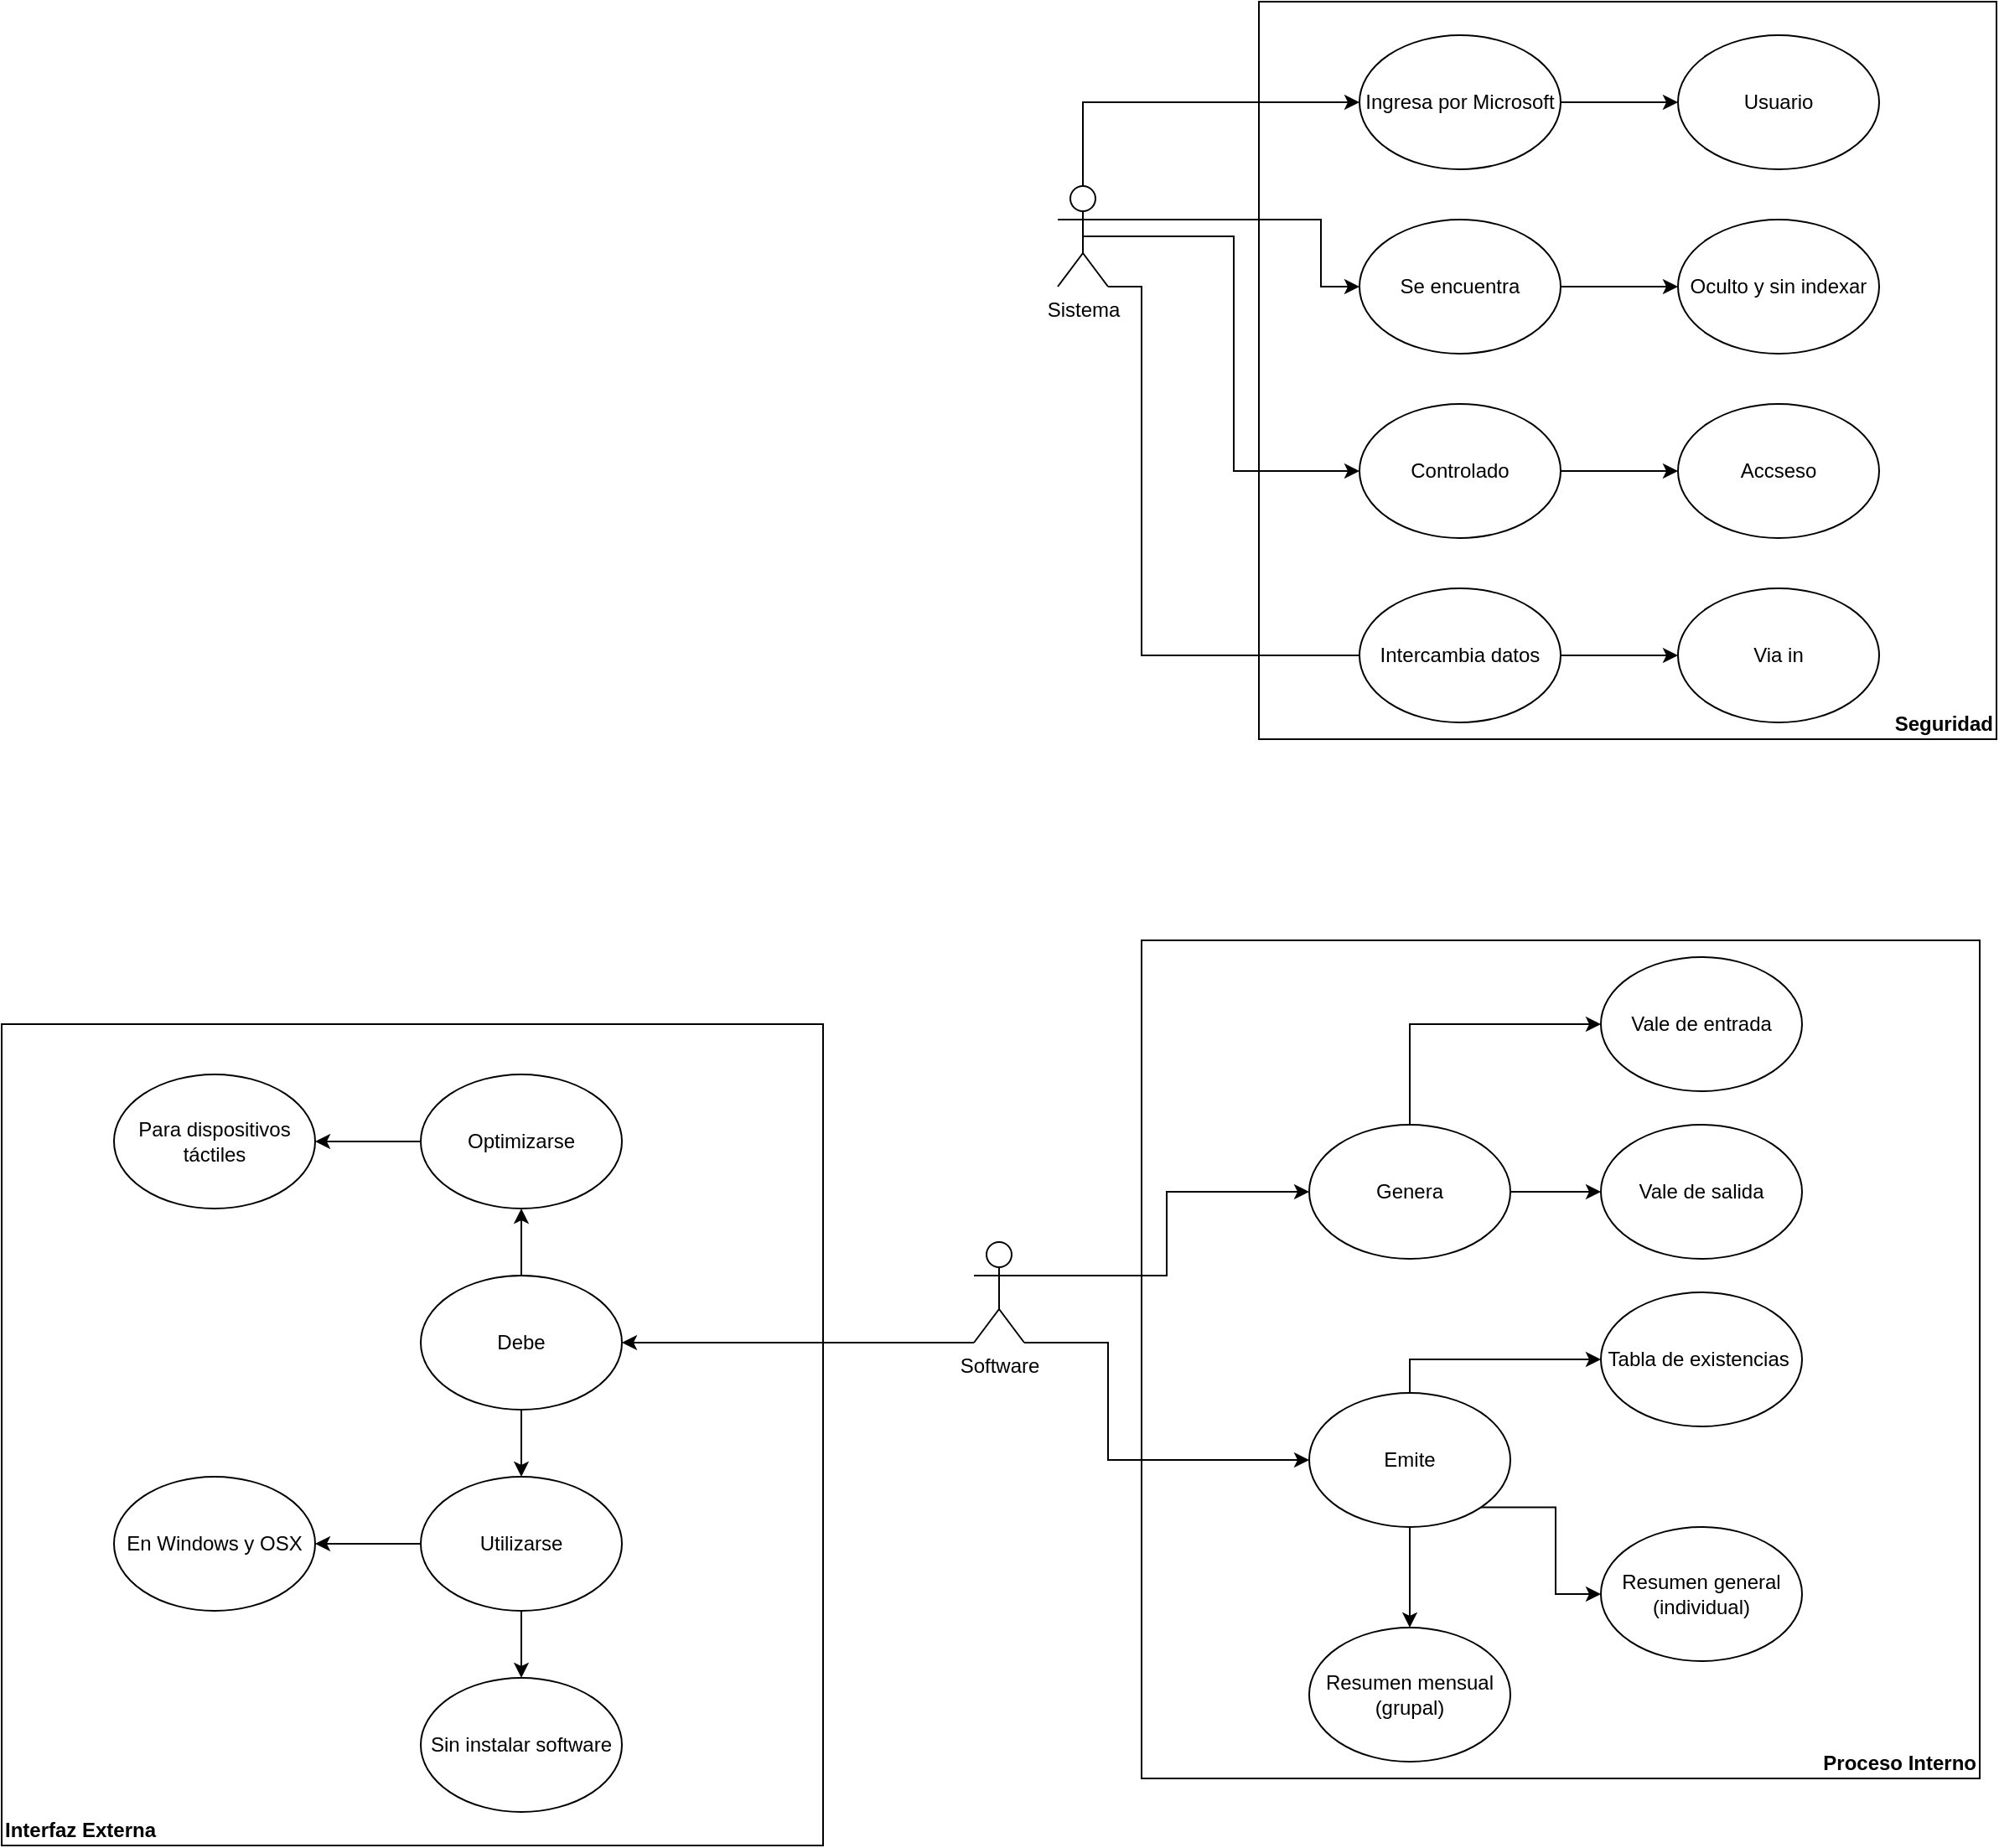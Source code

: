 <mxfile version="15.4.1" type="github">
  <diagram id="mMJFYf8Rlo5IH9Sz5jG6" name="Page-1">
    <mxGraphModel dx="1736" dy="1789" grid="1" gridSize="10" guides="1" tooltips="1" connect="1" arrows="1" fold="1" page="1" pageScale="1" pageWidth="827" pageHeight="1169" math="0" shadow="0">
      <root>
        <mxCell id="0" />
        <mxCell id="1" parent="0" />
        <mxCell id="1qKgNebjgX6SNmbc9sxb-7" value="&lt;b&gt;Interfaz Externa&lt;/b&gt;" style="whiteSpace=wrap;html=1;aspect=fixed;align=left;verticalAlign=bottom;" vertex="1" parent="1">
          <mxGeometry x="-540" y="60" width="490" height="490" as="geometry" />
        </mxCell>
        <mxCell id="1f5yvqptwa6PT-ne1A23-19" value="&lt;b&gt;Proceso Interno&lt;/b&gt;" style="whiteSpace=wrap;html=1;aspect=fixed;align=right;verticalAlign=bottom;" parent="1" vertex="1">
          <mxGeometry x="140" y="10" width="500" height="500" as="geometry" />
        </mxCell>
        <mxCell id="1f5yvqptwa6PT-ne1A23-1" value="Vale de entrada" style="ellipse;whiteSpace=wrap;html=1;" parent="1" vertex="1">
          <mxGeometry x="414" y="20" width="120" height="80" as="geometry" />
        </mxCell>
        <mxCell id="1f5yvqptwa6PT-ne1A23-11" style="edgeStyle=orthogonalEdgeStyle;rounded=0;orthogonalLoop=1;jettySize=auto;html=1;exitX=1;exitY=1;exitDx=0;exitDy=0;exitPerimeter=0;entryX=0;entryY=0.5;entryDx=0;entryDy=0;" parent="1" source="1f5yvqptwa6PT-ne1A23-2" target="1f5yvqptwa6PT-ne1A23-9" edge="1">
          <mxGeometry relative="1" as="geometry">
            <Array as="points">
              <mxPoint x="120" y="250" />
              <mxPoint x="120" y="320" />
            </Array>
          </mxGeometry>
        </mxCell>
        <mxCell id="1f5yvqptwa6PT-ne1A23-17" style="edgeStyle=orthogonalEdgeStyle;rounded=0;orthogonalLoop=1;jettySize=auto;html=1;exitX=1;exitY=0.333;exitDx=0;exitDy=0;exitPerimeter=0;" parent="1" source="1f5yvqptwa6PT-ne1A23-2" target="1f5yvqptwa6PT-ne1A23-4" edge="1">
          <mxGeometry relative="1" as="geometry" />
        </mxCell>
        <mxCell id="1qKgNebjgX6SNmbc9sxb-14" style="edgeStyle=orthogonalEdgeStyle;rounded=0;orthogonalLoop=1;jettySize=auto;html=1;exitX=0;exitY=1;exitDx=0;exitDy=0;exitPerimeter=0;entryX=1;entryY=0.5;entryDx=0;entryDy=0;" edge="1" parent="1" source="1f5yvqptwa6PT-ne1A23-2" target="1qKgNebjgX6SNmbc9sxb-9">
          <mxGeometry relative="1" as="geometry">
            <Array as="points">
              <mxPoint x="-170" y="250" />
            </Array>
          </mxGeometry>
        </mxCell>
        <mxCell id="1f5yvqptwa6PT-ne1A23-2" value="Software" style="shape=umlActor;verticalLabelPosition=bottom;verticalAlign=top;html=1;outlineConnect=0;" parent="1" vertex="1">
          <mxGeometry x="40" y="190" width="30" height="60" as="geometry" />
        </mxCell>
        <mxCell id="1f5yvqptwa6PT-ne1A23-3" value="Vale de salida" style="ellipse;whiteSpace=wrap;html=1;" parent="1" vertex="1">
          <mxGeometry x="414" y="120" width="120" height="80" as="geometry" />
        </mxCell>
        <mxCell id="1f5yvqptwa6PT-ne1A23-6" style="edgeStyle=orthogonalEdgeStyle;rounded=0;orthogonalLoop=1;jettySize=auto;html=1;exitX=1;exitY=0.5;exitDx=0;exitDy=0;" parent="1" source="1f5yvqptwa6PT-ne1A23-4" target="1f5yvqptwa6PT-ne1A23-3" edge="1">
          <mxGeometry relative="1" as="geometry" />
        </mxCell>
        <mxCell id="1f5yvqptwa6PT-ne1A23-7" style="edgeStyle=orthogonalEdgeStyle;rounded=0;orthogonalLoop=1;jettySize=auto;html=1;exitX=0.5;exitY=0;exitDx=0;exitDy=0;entryX=0;entryY=0.5;entryDx=0;entryDy=0;" parent="1" source="1f5yvqptwa6PT-ne1A23-4" target="1f5yvqptwa6PT-ne1A23-1" edge="1">
          <mxGeometry relative="1" as="geometry" />
        </mxCell>
        <mxCell id="1f5yvqptwa6PT-ne1A23-4" value="Genera" style="ellipse;whiteSpace=wrap;html=1;" parent="1" vertex="1">
          <mxGeometry x="240" y="120" width="120" height="80" as="geometry" />
        </mxCell>
        <mxCell id="1f5yvqptwa6PT-ne1A23-15" style="edgeStyle=orthogonalEdgeStyle;rounded=0;orthogonalLoop=1;jettySize=auto;html=1;exitX=0.5;exitY=1;exitDx=0;exitDy=0;" parent="1" source="1f5yvqptwa6PT-ne1A23-9" target="1f5yvqptwa6PT-ne1A23-14" edge="1">
          <mxGeometry relative="1" as="geometry" />
        </mxCell>
        <mxCell id="1f5yvqptwa6PT-ne1A23-20" style="edgeStyle=orthogonalEdgeStyle;rounded=0;orthogonalLoop=1;jettySize=auto;html=1;exitX=0.5;exitY=0;exitDx=0;exitDy=0;entryX=0;entryY=0.5;entryDx=0;entryDy=0;" parent="1" source="1f5yvqptwa6PT-ne1A23-9" target="1f5yvqptwa6PT-ne1A23-12" edge="1">
          <mxGeometry relative="1" as="geometry" />
        </mxCell>
        <mxCell id="1f5yvqptwa6PT-ne1A23-21" style="edgeStyle=orthogonalEdgeStyle;rounded=0;orthogonalLoop=1;jettySize=auto;html=1;exitX=1;exitY=1;exitDx=0;exitDy=0;entryX=0;entryY=0.5;entryDx=0;entryDy=0;" parent="1" source="1f5yvqptwa6PT-ne1A23-9" target="1f5yvqptwa6PT-ne1A23-13" edge="1">
          <mxGeometry relative="1" as="geometry" />
        </mxCell>
        <mxCell id="1f5yvqptwa6PT-ne1A23-9" value="Emite" style="ellipse;whiteSpace=wrap;html=1;" parent="1" vertex="1">
          <mxGeometry x="240" y="280" width="120" height="80" as="geometry" />
        </mxCell>
        <mxCell id="1f5yvqptwa6PT-ne1A23-12" value="Tabla de existencias&amp;nbsp;" style="ellipse;whiteSpace=wrap;html=1;" parent="1" vertex="1">
          <mxGeometry x="414" y="220" width="120" height="80" as="geometry" />
        </mxCell>
        <mxCell id="1f5yvqptwa6PT-ne1A23-13" value="Resumen general (individual)" style="ellipse;whiteSpace=wrap;html=1;" parent="1" vertex="1">
          <mxGeometry x="414" y="360" width="120" height="80" as="geometry" />
        </mxCell>
        <mxCell id="1f5yvqptwa6PT-ne1A23-14" value="Resumen mensual (grupal)" style="ellipse;whiteSpace=wrap;html=1;" parent="1" vertex="1">
          <mxGeometry x="240" y="420" width="120" height="80" as="geometry" />
        </mxCell>
        <mxCell id="1f5yvqptwa6PT-ne1A23-22" value="&lt;b&gt;Seguridad&lt;/b&gt;" style="whiteSpace=wrap;html=1;aspect=fixed;align=right;verticalAlign=bottom;" parent="1" vertex="1">
          <mxGeometry x="210" y="-550" width="440" height="440" as="geometry" />
        </mxCell>
        <mxCell id="1f5yvqptwa6PT-ne1A23-24" style="edgeStyle=orthogonalEdgeStyle;rounded=0;orthogonalLoop=1;jettySize=auto;html=1;exitX=1;exitY=0.333;exitDx=0;exitDy=0;exitPerimeter=0;entryX=0;entryY=0.5;entryDx=0;entryDy=0;" parent="1" source="1f5yvqptwa6PT-ne1A23-26" target="1f5yvqptwa6PT-ne1A23-34" edge="1">
          <mxGeometry relative="1" as="geometry">
            <Array as="points">
              <mxPoint x="247" y="-420" />
              <mxPoint x="247" y="-380" />
            </Array>
          </mxGeometry>
        </mxCell>
        <mxCell id="1f5yvqptwa6PT-ne1A23-42" style="edgeStyle=orthogonalEdgeStyle;rounded=0;orthogonalLoop=1;jettySize=auto;html=1;exitX=0.5;exitY=0;exitDx=0;exitDy=0;exitPerimeter=0;entryX=0;entryY=0.5;entryDx=0;entryDy=0;" parent="1" source="1f5yvqptwa6PT-ne1A23-26" target="1f5yvqptwa6PT-ne1A23-30" edge="1">
          <mxGeometry relative="1" as="geometry" />
        </mxCell>
        <mxCell id="1f5yvqptwa6PT-ne1A23-43" style="edgeStyle=orthogonalEdgeStyle;rounded=0;orthogonalLoop=1;jettySize=auto;html=1;exitX=1;exitY=1;exitDx=0;exitDy=0;exitPerimeter=0;entryX=0;entryY=0.5;entryDx=0;entryDy=0;" parent="1" source="1f5yvqptwa6PT-ne1A23-26" target="1f5yvqptwa6PT-ne1A23-37" edge="1">
          <mxGeometry relative="1" as="geometry">
            <Array as="points">
              <mxPoint x="140" y="-380" />
              <mxPoint x="140" y="-160" />
              <mxPoint x="280" y="-160" />
            </Array>
          </mxGeometry>
        </mxCell>
        <mxCell id="1qKgNebjgX6SNmbc9sxb-3" style="edgeStyle=orthogonalEdgeStyle;rounded=0;orthogonalLoop=1;jettySize=auto;html=1;exitX=0.5;exitY=0.5;exitDx=0;exitDy=0;exitPerimeter=0;entryX=0;entryY=0.5;entryDx=0;entryDy=0;" edge="1" parent="1" source="1f5yvqptwa6PT-ne1A23-26" target="1qKgNebjgX6SNmbc9sxb-1">
          <mxGeometry relative="1" as="geometry" />
        </mxCell>
        <mxCell id="1f5yvqptwa6PT-ne1A23-26" value="Sistema" style="shape=umlActor;verticalLabelPosition=bottom;verticalAlign=top;html=1;outlineConnect=0;" parent="1" vertex="1">
          <mxGeometry x="90" y="-440" width="30" height="60" as="geometry" />
        </mxCell>
        <mxCell id="1f5yvqptwa6PT-ne1A23-27" value="Usuario" style="ellipse;whiteSpace=wrap;html=1;" parent="1" vertex="1">
          <mxGeometry x="460" y="-530" width="120" height="80" as="geometry" />
        </mxCell>
        <mxCell id="1f5yvqptwa6PT-ne1A23-28" style="edgeStyle=orthogonalEdgeStyle;rounded=0;orthogonalLoop=1;jettySize=auto;html=1;exitX=1;exitY=0.5;exitDx=0;exitDy=0;" parent="1" source="1f5yvqptwa6PT-ne1A23-30" target="1f5yvqptwa6PT-ne1A23-27" edge="1">
          <mxGeometry relative="1" as="geometry" />
        </mxCell>
        <mxCell id="1f5yvqptwa6PT-ne1A23-30" value="Ingresa por Microsoft" style="ellipse;whiteSpace=wrap;html=1;" parent="1" vertex="1">
          <mxGeometry x="270" y="-530" width="120" height="80" as="geometry" />
        </mxCell>
        <mxCell id="1f5yvqptwa6PT-ne1A23-39" style="edgeStyle=orthogonalEdgeStyle;rounded=0;orthogonalLoop=1;jettySize=auto;html=1;exitX=1;exitY=0.5;exitDx=0;exitDy=0;entryX=0;entryY=0.5;entryDx=0;entryDy=0;" parent="1" source="1f5yvqptwa6PT-ne1A23-34" target="1f5yvqptwa6PT-ne1A23-35" edge="1">
          <mxGeometry relative="1" as="geometry" />
        </mxCell>
        <mxCell id="1f5yvqptwa6PT-ne1A23-34" value="Se encuentra" style="ellipse;whiteSpace=wrap;html=1;" parent="1" vertex="1">
          <mxGeometry x="270" y="-420" width="120" height="80" as="geometry" />
        </mxCell>
        <mxCell id="1f5yvqptwa6PT-ne1A23-35" value="Oculto y sin indexar" style="ellipse;whiteSpace=wrap;html=1;" parent="1" vertex="1">
          <mxGeometry x="460" y="-420" width="120" height="80" as="geometry" />
        </mxCell>
        <mxCell id="1f5yvqptwa6PT-ne1A23-41" value="" style="edgeStyle=orthogonalEdgeStyle;rounded=0;orthogonalLoop=1;jettySize=auto;html=1;" parent="1" source="1f5yvqptwa6PT-ne1A23-37" target="1f5yvqptwa6PT-ne1A23-40" edge="1">
          <mxGeometry relative="1" as="geometry" />
        </mxCell>
        <mxCell id="1f5yvqptwa6PT-ne1A23-37" value="Intercambia datos" style="ellipse;whiteSpace=wrap;html=1;" parent="1" vertex="1">
          <mxGeometry x="270" y="-200" width="120" height="80" as="geometry" />
        </mxCell>
        <mxCell id="1f5yvqptwa6PT-ne1A23-40" value="Via in" style="ellipse;whiteSpace=wrap;html=1;" parent="1" vertex="1">
          <mxGeometry x="460" y="-200" width="120" height="80" as="geometry" />
        </mxCell>
        <mxCell id="1qKgNebjgX6SNmbc9sxb-4" style="edgeStyle=orthogonalEdgeStyle;rounded=0;orthogonalLoop=1;jettySize=auto;html=1;exitX=1;exitY=0.5;exitDx=0;exitDy=0;entryX=0;entryY=0.5;entryDx=0;entryDy=0;" edge="1" parent="1" source="1qKgNebjgX6SNmbc9sxb-1" target="1qKgNebjgX6SNmbc9sxb-2">
          <mxGeometry relative="1" as="geometry" />
        </mxCell>
        <mxCell id="1qKgNebjgX6SNmbc9sxb-1" value="Controlado" style="ellipse;whiteSpace=wrap;html=1;" vertex="1" parent="1">
          <mxGeometry x="270" y="-310" width="120" height="80" as="geometry" />
        </mxCell>
        <mxCell id="1qKgNebjgX6SNmbc9sxb-2" value="Accseso" style="ellipse;whiteSpace=wrap;html=1;" vertex="1" parent="1">
          <mxGeometry x="460" y="-310" width="120" height="80" as="geometry" />
        </mxCell>
        <mxCell id="1qKgNebjgX6SNmbc9sxb-20" style="edgeStyle=orthogonalEdgeStyle;rounded=0;orthogonalLoop=1;jettySize=auto;html=1;exitX=0;exitY=0.5;exitDx=0;exitDy=0;entryX=1;entryY=0.5;entryDx=0;entryDy=0;" edge="1" parent="1" source="1qKgNebjgX6SNmbc9sxb-8" target="1qKgNebjgX6SNmbc9sxb-17">
          <mxGeometry relative="1" as="geometry" />
        </mxCell>
        <mxCell id="1qKgNebjgX6SNmbc9sxb-21" style="edgeStyle=orthogonalEdgeStyle;rounded=0;orthogonalLoop=1;jettySize=auto;html=1;exitX=0.5;exitY=1;exitDx=0;exitDy=0;entryX=0.5;entryY=0;entryDx=0;entryDy=0;" edge="1" parent="1" source="1qKgNebjgX6SNmbc9sxb-8" target="1qKgNebjgX6SNmbc9sxb-18">
          <mxGeometry relative="1" as="geometry" />
        </mxCell>
        <mxCell id="1qKgNebjgX6SNmbc9sxb-8" value="Utilizarse" style="ellipse;whiteSpace=wrap;html=1;" vertex="1" parent="1">
          <mxGeometry x="-290" y="330" width="120" height="80" as="geometry" />
        </mxCell>
        <mxCell id="1qKgNebjgX6SNmbc9sxb-19" style="edgeStyle=orthogonalEdgeStyle;rounded=0;orthogonalLoop=1;jettySize=auto;html=1;exitX=0.5;exitY=1;exitDx=0;exitDy=0;entryX=0.5;entryY=0;entryDx=0;entryDy=0;" edge="1" parent="1" source="1qKgNebjgX6SNmbc9sxb-9" target="1qKgNebjgX6SNmbc9sxb-8">
          <mxGeometry relative="1" as="geometry" />
        </mxCell>
        <mxCell id="1qKgNebjgX6SNmbc9sxb-22" style="edgeStyle=orthogonalEdgeStyle;rounded=0;orthogonalLoop=1;jettySize=auto;html=1;exitX=0.5;exitY=0;exitDx=0;exitDy=0;entryX=0.5;entryY=1;entryDx=0;entryDy=0;" edge="1" parent="1" source="1qKgNebjgX6SNmbc9sxb-9" target="1qKgNebjgX6SNmbc9sxb-15">
          <mxGeometry relative="1" as="geometry" />
        </mxCell>
        <mxCell id="1qKgNebjgX6SNmbc9sxb-9" value="Debe" style="ellipse;whiteSpace=wrap;html=1;" vertex="1" parent="1">
          <mxGeometry x="-290" y="210" width="120" height="80" as="geometry" />
        </mxCell>
        <mxCell id="1qKgNebjgX6SNmbc9sxb-23" style="edgeStyle=orthogonalEdgeStyle;rounded=0;orthogonalLoop=1;jettySize=auto;html=1;exitX=0;exitY=0.5;exitDx=0;exitDy=0;" edge="1" parent="1" source="1qKgNebjgX6SNmbc9sxb-15" target="1qKgNebjgX6SNmbc9sxb-16">
          <mxGeometry relative="1" as="geometry" />
        </mxCell>
        <mxCell id="1qKgNebjgX6SNmbc9sxb-15" value="Optimizarse" style="ellipse;whiteSpace=wrap;html=1;" vertex="1" parent="1">
          <mxGeometry x="-290" y="90" width="120" height="80" as="geometry" />
        </mxCell>
        <mxCell id="1qKgNebjgX6SNmbc9sxb-16" value="Para dispositivos táctiles" style="ellipse;whiteSpace=wrap;html=1;" vertex="1" parent="1">
          <mxGeometry x="-473" y="90" width="120" height="80" as="geometry" />
        </mxCell>
        <mxCell id="1qKgNebjgX6SNmbc9sxb-17" value="En Windows y OSX" style="ellipse;whiteSpace=wrap;html=1;" vertex="1" parent="1">
          <mxGeometry x="-473" y="330" width="120" height="80" as="geometry" />
        </mxCell>
        <mxCell id="1qKgNebjgX6SNmbc9sxb-18" value="Sin instalar software" style="ellipse;whiteSpace=wrap;html=1;" vertex="1" parent="1">
          <mxGeometry x="-290" y="450" width="120" height="80" as="geometry" />
        </mxCell>
      </root>
    </mxGraphModel>
  </diagram>
</mxfile>
